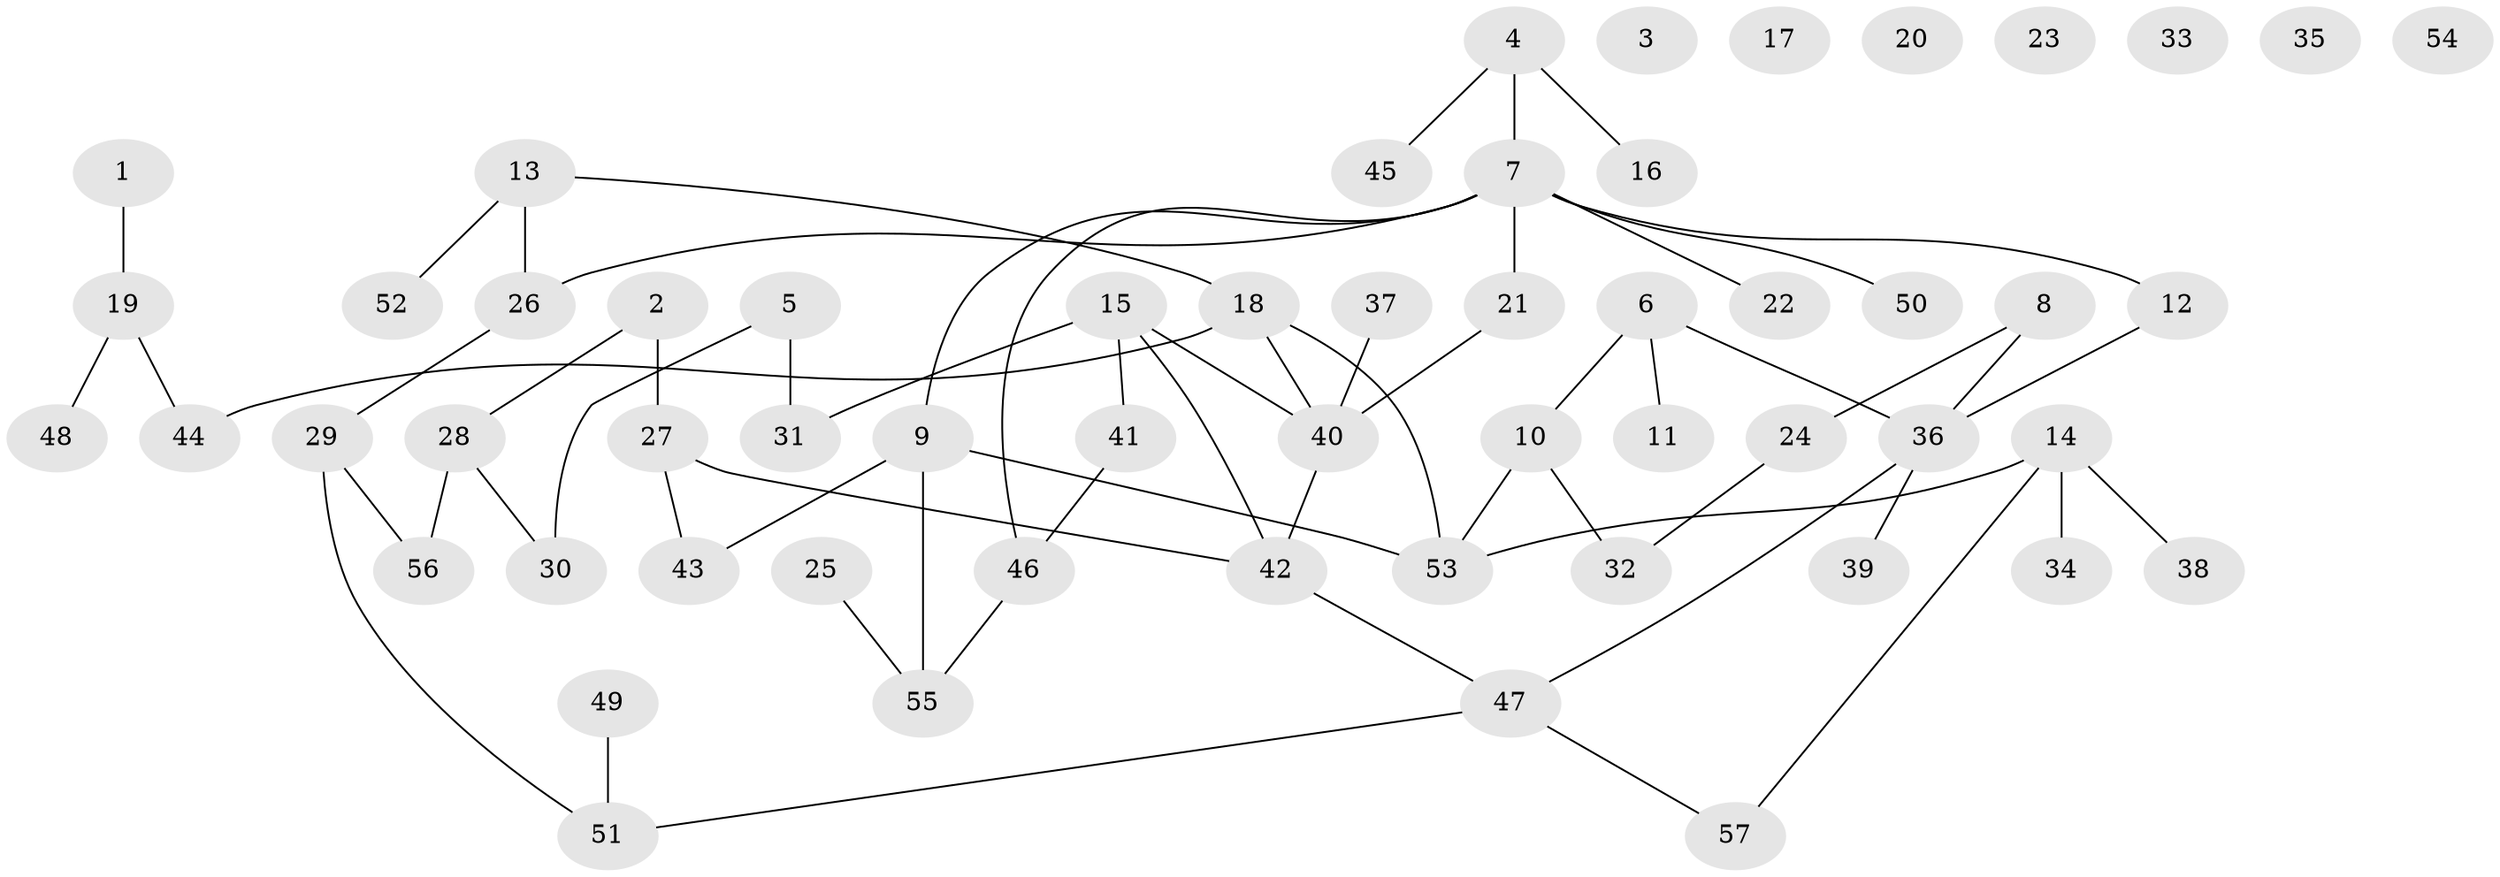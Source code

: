 // coarse degree distribution, {1: 0.23076923076923078, 3: 0.10256410256410256, 0: 0.1794871794871795, 2: 0.2564102564102564, 6: 0.02564102564102564, 8: 0.02564102564102564, 5: 0.05128205128205128, 4: 0.10256410256410256, 7: 0.02564102564102564}
// Generated by graph-tools (version 1.1) at 2025/23/03/03/25 07:23:25]
// undirected, 57 vertices, 62 edges
graph export_dot {
graph [start="1"]
  node [color=gray90,style=filled];
  1;
  2;
  3;
  4;
  5;
  6;
  7;
  8;
  9;
  10;
  11;
  12;
  13;
  14;
  15;
  16;
  17;
  18;
  19;
  20;
  21;
  22;
  23;
  24;
  25;
  26;
  27;
  28;
  29;
  30;
  31;
  32;
  33;
  34;
  35;
  36;
  37;
  38;
  39;
  40;
  41;
  42;
  43;
  44;
  45;
  46;
  47;
  48;
  49;
  50;
  51;
  52;
  53;
  54;
  55;
  56;
  57;
  1 -- 19;
  2 -- 27;
  2 -- 28;
  4 -- 7;
  4 -- 16;
  4 -- 45;
  5 -- 30;
  5 -- 31;
  6 -- 10;
  6 -- 11;
  6 -- 36;
  7 -- 9;
  7 -- 12;
  7 -- 21;
  7 -- 22;
  7 -- 26;
  7 -- 46;
  7 -- 50;
  8 -- 24;
  8 -- 36;
  9 -- 43;
  9 -- 53;
  9 -- 55;
  10 -- 32;
  10 -- 53;
  12 -- 36;
  13 -- 18;
  13 -- 26;
  13 -- 52;
  14 -- 34;
  14 -- 38;
  14 -- 53;
  14 -- 57;
  15 -- 31;
  15 -- 40;
  15 -- 41;
  15 -- 42;
  18 -- 40;
  18 -- 44;
  18 -- 53;
  19 -- 44;
  19 -- 48;
  21 -- 40;
  24 -- 32;
  25 -- 55;
  26 -- 29;
  27 -- 42;
  27 -- 43;
  28 -- 30;
  28 -- 56;
  29 -- 51;
  29 -- 56;
  36 -- 39;
  36 -- 47;
  37 -- 40;
  40 -- 42;
  41 -- 46;
  42 -- 47;
  46 -- 55;
  47 -- 51;
  47 -- 57;
  49 -- 51;
}
